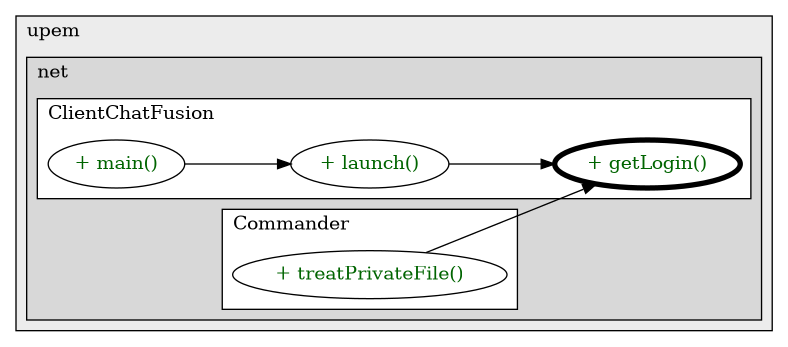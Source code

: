 @startuml

/' diagram meta data start
config=CallConfiguration;
{
  "rootMethod": "fr.upem.net.tcp.chatfusion.client.ClientChatFusion#getLogin()",
  "projectClassification": {
    "searchMode": "OpenProject", // OpenProject, AllProjects
    "includedProjects": "",
    "pathEndKeywords": "*.impl",
    "isClientPath": "",
    "isClientName": "",
    "isTestPath": "",
    "isTestName": "",
    "isMappingPath": "",
    "isMappingName": "",
    "isDataAccessPath": "",
    "isDataAccessName": "",
    "isDataStructurePath": "",
    "isDataStructureName": "",
    "isInterfaceStructuresPath": "",
    "isInterfaceStructuresName": "",
    "isEntryPointPath": "",
    "isEntryPointName": "",
    "treatFinalFieldsAsMandatory": false
  },
  "graphRestriction": {
    "classPackageExcludeFilter": "",
    "classPackageIncludeFilter": "",
    "classNameExcludeFilter": "",
    "classNameIncludeFilter": "",
    "methodNameExcludeFilter": "",
    "methodNameIncludeFilter": "",
    "removeByInheritance": "", // inheritance/annotation based filtering is done in a second step
    "removeByAnnotation": "",
    "removeByClassPackage": "", // cleanup the graph after inheritance/annotation based filtering is done
    "removeByClassName": "",
    "cutMappings": false,
    "cutEnum": true,
    "cutTests": true,
    "cutClient": true,
    "cutDataAccess": true,
    "cutInterfaceStructures": true,
    "cutDataStructures": true,
    "cutGetterAndSetter": true,
    "cutConstructors": true
  },
  "graphTraversal": {
    "forwardDepth": 3,
    "backwardDepth": 3,
    "classPackageExcludeFilter": "",
    "classPackageIncludeFilter": "",
    "classNameExcludeFilter": "",
    "classNameIncludeFilter": "",
    "methodNameExcludeFilter": "",
    "methodNameIncludeFilter": "",
    "hideMappings": false,
    "hideDataStructures": false,
    "hidePrivateMethods": true,
    "hideInterfaceCalls": true, // indirection: implementation -> interface (is hidden) -> implementation
    "onlyShowApplicationEntryPoints": false, // root node is included
    "useMethodCallsForStructureDiagram": "ForwardOnly" // ForwardOnly, BothDirections, No
  },
  "details": {
    "aggregation": "GroupByClass", // ByClass, GroupByClass, None
    "showMethodParametersTypes": false,
    "showMethodParametersNames": false,
    "showMethodReturnType": false,
    "showPackageLevels": 2,
    "showCallOrder": false,
    "edgeMode": "MethodsOnly", // TypesOnly, MethodsOnly, TypesAndMethods, MethodsAndDirectTypeUsage
    "showDetailedClassStructure": false
  },
  "rootClass": "fr.upem.net.tcp.chatfusion.client.ClientChatFusion",
  "extensionCallbackMethod": "" // qualified.class.name#methodName - signature: public static String method(String)
}
diagram meta data end '/



digraph g {
    rankdir="LR"
    splines=polyline
    

'nodes 
subgraph cluster_3596419 { 
   	label=upem
	labeljust=l
	fillcolor="#ececec"
	style=filled
   
   subgraph cluster_1360230834 { 
   	label=net
	labeljust=l
	fillcolor="#d8d8d8"
	style=filled
   
   subgraph cluster_1171374913 { 
   	label=ClientChatFusion
	labeljust=l
	fillcolor=white
	style=filled
   
   ClientChatFusion1030237686XXXgetLogin0[
	label="+ getLogin()"
	style=filled
	fillcolor=white
	tooltip="ClientChatFusion

&#10;  Get the login username&#10;  @return the username&#10; "
	penwidth=4
	fontcolor=darkgreen
];

ClientChatFusion1030237686XXXlaunch0[
	label="+ launch()"
	style=filled
	fillcolor=white
	tooltip="ClientChatFusion

&#10;  Launches the client&#10;  @throws IOException if an I/O error occurs&#10; "
	fontcolor=darkgreen
];

ClientChatFusion1030237686XXXmain1859653459[
	label="+ main()"
	style=filled
	fillcolor=white
	tooltip="ClientChatFusion

&#10;  @throws NumberFormatException if a conversion is attempted from a bad format&#10; string to a numeric type&#10;  @throws IOExceptionif an I/O error occurs&#10; "
	fontcolor=darkgreen
];
} 

subgraph cluster_809212336 { 
   	label=Commander
	labeljust=l
	fillcolor=white
	style=filled
   
   Commander50095398XXXtreatPrivateFile2118012780[
	label="+ treatPrivateFile()"
	style=filled
	fillcolor=white
	tooltip="Commander

null"
	fontcolor=darkgreen
];
} 
} 
} 

'edges    
ClientChatFusion1030237686XXXlaunch0 -> ClientChatFusion1030237686XXXgetLogin0;
ClientChatFusion1030237686XXXmain1859653459 -> ClientChatFusion1030237686XXXlaunch0;
Commander50095398XXXtreatPrivateFile2118012780 -> ClientChatFusion1030237686XXXgetLogin0;
    
}
@enduml